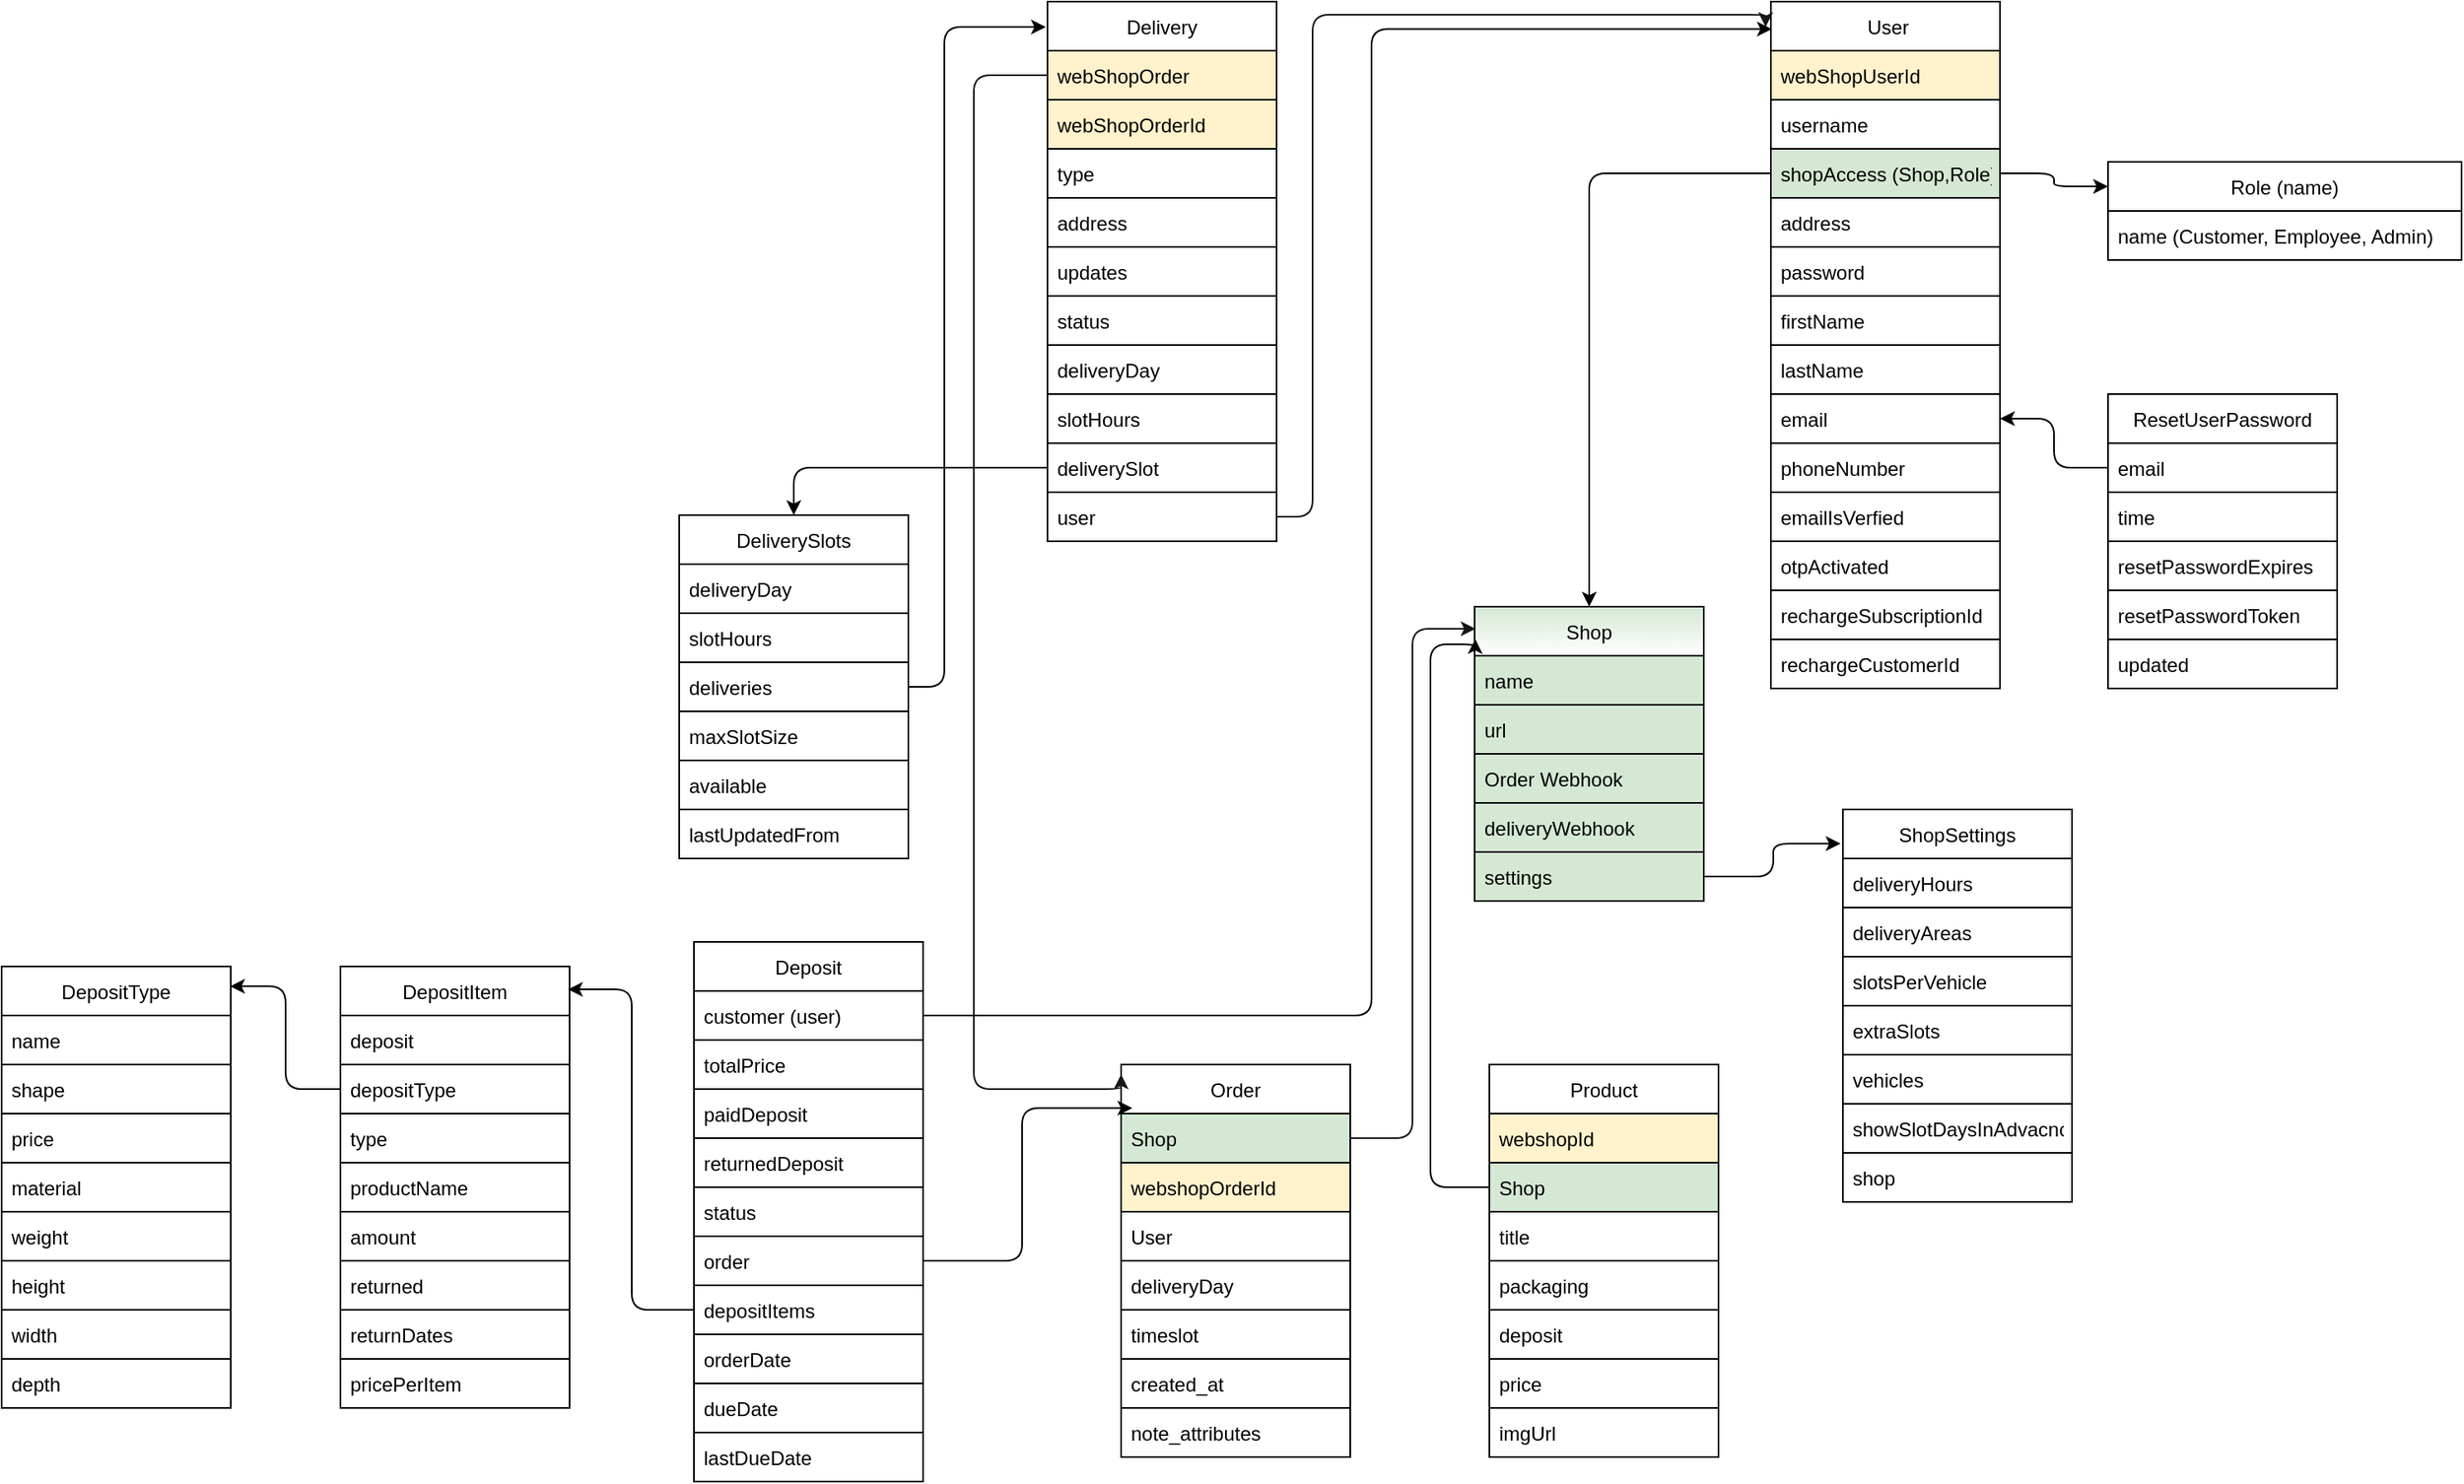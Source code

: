 <mxfile>
    <diagram id="tEI1PMX4xp93_HmAdpo_" name="Database Model">
        <mxGraphModel dx="2584" dy="2170" grid="1" gridSize="9" guides="1" tooltips="1" connect="1" arrows="1" fold="1" page="0" pageScale="1" pageWidth="827" pageHeight="1169" background="#ffffff" math="0" shadow="0">
            <root>
                <mxCell id="0"/>
                <mxCell id="1" parent="0"/>
                <mxCell id="3" value="ShopSettings" style="swimlane;fontStyle=0;childLayout=stackLayout;horizontal=1;startSize=30;horizontalStack=0;resizeParent=1;resizeParentMax=0;resizeLast=0;collapsible=1;marginBottom=0;fontColor=#000000;labelBorderColor=none;labelBackgroundColor=none;strokeColor=#000000;fillColor=default;gradientColor=#ffffff;" parent="1" vertex="1">
                    <mxGeometry x="504" y="324" width="140" height="240" as="geometry"/>
                </mxCell>
                <mxCell id="4" value="deliveryHours" style="text;strokeColor=#000000;fillColor=none;align=left;verticalAlign=middle;spacingLeft=4;spacingRight=4;overflow=hidden;points=[[0,0.5],[1,0.5]];portConstraint=eastwest;rotatable=0;fontColor=#000000;labelBorderColor=none;labelBackgroundColor=none;" parent="3" vertex="1">
                    <mxGeometry y="30" width="140" height="30" as="geometry"/>
                </mxCell>
                <mxCell id="5" value="deliveryAreas" style="text;strokeColor=#000000;fillColor=none;align=left;verticalAlign=middle;spacingLeft=4;spacingRight=4;overflow=hidden;points=[[0,0.5],[1,0.5]];portConstraint=eastwest;rotatable=0;fontColor=#000000;labelBorderColor=none;labelBackgroundColor=none;" parent="3" vertex="1">
                    <mxGeometry y="60" width="140" height="30" as="geometry"/>
                </mxCell>
                <mxCell id="6" value="slotsPerVehicle" style="text;strokeColor=#000000;fillColor=none;align=left;verticalAlign=middle;spacingLeft=4;spacingRight=4;overflow=hidden;points=[[0,0.5],[1,0.5]];portConstraint=eastwest;rotatable=0;fontColor=#000000;labelBorderColor=none;labelBackgroundColor=none;" parent="3" vertex="1">
                    <mxGeometry y="90" width="140" height="30" as="geometry"/>
                </mxCell>
                <mxCell id="7" value="extraSlots" style="text;strokeColor=#000000;fillColor=none;align=left;verticalAlign=middle;spacingLeft=4;spacingRight=4;overflow=hidden;points=[[0,0.5],[1,0.5]];portConstraint=eastwest;rotatable=0;fontColor=#000000;labelBorderColor=none;labelBackgroundColor=none;" parent="3" vertex="1">
                    <mxGeometry y="120" width="140" height="30" as="geometry"/>
                </mxCell>
                <mxCell id="8" value="vehicles" style="text;strokeColor=#000000;fillColor=none;align=left;verticalAlign=middle;spacingLeft=4;spacingRight=4;overflow=hidden;points=[[0,0.5],[1,0.5]];portConstraint=eastwest;rotatable=0;fontColor=#000000;labelBorderColor=none;labelBackgroundColor=none;" parent="3" vertex="1">
                    <mxGeometry y="150" width="140" height="30" as="geometry"/>
                </mxCell>
                <mxCell id="9" value="showSlotDaysInAdvacnce" style="text;strokeColor=#000000;fillColor=none;align=left;verticalAlign=middle;spacingLeft=4;spacingRight=4;overflow=hidden;points=[[0,0.5],[1,0.5]];portConstraint=eastwest;rotatable=0;fontColor=#000000;labelBorderColor=none;labelBackgroundColor=none;" parent="3" vertex="1">
                    <mxGeometry y="180" width="140" height="30" as="geometry"/>
                </mxCell>
                <mxCell id="150" value="shop" style="text;strokeColor=#000000;fillColor=none;align=left;verticalAlign=middle;spacingLeft=4;spacingRight=4;overflow=hidden;points=[[0,0.5],[1,0.5]];portConstraint=eastwest;rotatable=0;fontColor=#000000;labelBorderColor=none;labelBackgroundColor=none;" vertex="1" parent="3">
                    <mxGeometry y="210" width="140" height="30" as="geometry"/>
                </mxCell>
                <mxCell id="10" value=" User" style="swimlane;fontStyle=0;childLayout=stackLayout;horizontal=1;startSize=30;horizontalStack=0;resizeParent=1;resizeParentMax=0;resizeLast=0;collapsible=1;marginBottom=0;fontColor=#000000;labelBorderColor=none;labelBackgroundColor=none;strokeColor=#000000;gradientColor=#ffffff;" parent="1" vertex="1">
                    <mxGeometry x="460" y="-170" width="140" height="420" as="geometry"/>
                </mxCell>
                <mxCell id="11" value="webShopUserId" style="text;strokeColor=#000000;fillColor=#fff2cc;align=left;verticalAlign=middle;spacingLeft=4;spacingRight=4;overflow=hidden;points=[[0,0.5],[1,0.5]];portConstraint=eastwest;rotatable=0;fontColor=#000000;labelBorderColor=none;labelBackgroundColor=none;" parent="10" vertex="1">
                    <mxGeometry y="30" width="140" height="30" as="geometry"/>
                </mxCell>
                <mxCell id="12" value="username" style="text;strokeColor=#000000;fillColor=none;align=left;verticalAlign=middle;spacingLeft=4;spacingRight=4;overflow=hidden;points=[[0,0.5],[1,0.5]];portConstraint=eastwest;rotatable=0;fontColor=#000000;labelBorderColor=none;labelBackgroundColor=none;" parent="10" vertex="1">
                    <mxGeometry y="60" width="140" height="30" as="geometry"/>
                </mxCell>
                <mxCell id="13" value="shopAccess (Shop,Role)" style="text;strokeColor=#000000;fillColor=#d5e8d4;align=left;verticalAlign=middle;spacingLeft=4;spacingRight=4;overflow=hidden;points=[[0,0.5],[1,0.5]];portConstraint=eastwest;rotatable=0;fontColor=#000000;labelBorderColor=none;labelBackgroundColor=none;" parent="10" vertex="1">
                    <mxGeometry y="90" width="140" height="30" as="geometry"/>
                </mxCell>
                <mxCell id="14" value="address" style="text;strokeColor=#000000;fillColor=none;align=left;verticalAlign=middle;spacingLeft=4;spacingRight=4;overflow=hidden;points=[[0,0.5],[1,0.5]];portConstraint=eastwest;rotatable=0;fontColor=#000000;labelBorderColor=none;labelBackgroundColor=none;" parent="10" vertex="1">
                    <mxGeometry y="120" width="140" height="30" as="geometry"/>
                </mxCell>
                <mxCell id="15" value="password" style="text;strokeColor=#000000;fillColor=none;align=left;verticalAlign=middle;spacingLeft=4;spacingRight=4;overflow=hidden;points=[[0,0.5],[1,0.5]];portConstraint=eastwest;rotatable=0;fontColor=#000000;labelBorderColor=none;labelBackgroundColor=none;" parent="10" vertex="1">
                    <mxGeometry y="150" width="140" height="30" as="geometry"/>
                </mxCell>
                <mxCell id="16" value="firstName " style="text;strokeColor=#000000;fillColor=none;align=left;verticalAlign=middle;spacingLeft=4;spacingRight=4;overflow=hidden;points=[[0,0.5],[1,0.5]];portConstraint=eastwest;rotatable=0;fontColor=#000000;labelBorderColor=none;labelBackgroundColor=none;" parent="10" vertex="1">
                    <mxGeometry y="180" width="140" height="30" as="geometry"/>
                </mxCell>
                <mxCell id="17" value="lastName" style="text;strokeColor=#000000;fillColor=none;align=left;verticalAlign=middle;spacingLeft=4;spacingRight=4;overflow=hidden;points=[[0,0.5],[1,0.5]];portConstraint=eastwest;rotatable=0;fontColor=#000000;labelBorderColor=none;labelBackgroundColor=none;" parent="10" vertex="1">
                    <mxGeometry y="210" width="140" height="30" as="geometry"/>
                </mxCell>
                <mxCell id="18" value="email" style="text;strokeColor=#000000;fillColor=none;align=left;verticalAlign=middle;spacingLeft=4;spacingRight=4;overflow=hidden;points=[[0,0.5],[1,0.5]];portConstraint=eastwest;rotatable=0;fontColor=#000000;labelBorderColor=none;labelBackgroundColor=none;" parent="10" vertex="1">
                    <mxGeometry y="240" width="140" height="30" as="geometry"/>
                </mxCell>
                <mxCell id="19" value="phoneNumber" style="text;strokeColor=#000000;fillColor=none;align=left;verticalAlign=middle;spacingLeft=4;spacingRight=4;overflow=hidden;points=[[0,0.5],[1,0.5]];portConstraint=eastwest;rotatable=0;fontColor=#000000;labelBorderColor=none;labelBackgroundColor=none;" parent="10" vertex="1">
                    <mxGeometry y="270" width="140" height="30" as="geometry"/>
                </mxCell>
                <mxCell id="20" value="emailIsVerfied" style="text;strokeColor=#000000;fillColor=none;align=left;verticalAlign=middle;spacingLeft=4;spacingRight=4;overflow=hidden;points=[[0,0.5],[1,0.5]];portConstraint=eastwest;rotatable=0;fontColor=#000000;labelBorderColor=none;labelBackgroundColor=none;" parent="10" vertex="1">
                    <mxGeometry y="300" width="140" height="30" as="geometry"/>
                </mxCell>
                <mxCell id="21" value="otpActivated" style="text;strokeColor=#000000;fillColor=none;align=left;verticalAlign=middle;spacingLeft=4;spacingRight=4;overflow=hidden;points=[[0,0.5],[1,0.5]];portConstraint=eastwest;rotatable=0;fontColor=#000000;labelBorderColor=none;labelBackgroundColor=none;" parent="10" vertex="1">
                    <mxGeometry y="330" width="140" height="30" as="geometry"/>
                </mxCell>
                <mxCell id="22" value="rechargeSubscriptionId" style="text;strokeColor=#000000;fillColor=none;align=left;verticalAlign=middle;spacingLeft=4;spacingRight=4;overflow=hidden;points=[[0,0.5],[1,0.5]];portConstraint=eastwest;rotatable=0;fontColor=#000000;labelBorderColor=none;labelBackgroundColor=none;" parent="10" vertex="1">
                    <mxGeometry y="360" width="140" height="30" as="geometry"/>
                </mxCell>
                <mxCell id="23" value="rechargeCustomerId" style="text;strokeColor=#000000;fillColor=none;align=left;verticalAlign=middle;spacingLeft=4;spacingRight=4;overflow=hidden;points=[[0,0.5],[1,0.5]];portConstraint=eastwest;rotatable=0;fontColor=#000000;labelBorderColor=none;labelBackgroundColor=none;" parent="10" vertex="1">
                    <mxGeometry y="390" width="140" height="30" as="geometry"/>
                </mxCell>
                <mxCell id="24" value="Shop" style="swimlane;fontStyle=0;childLayout=stackLayout;horizontal=1;startSize=30;horizontalStack=0;resizeParent=1;resizeParentMax=0;resizeLast=0;collapsible=1;marginBottom=0;fillColor=#d5e8d4;strokeColor=#000000;fontColor=#000000;labelBorderColor=none;labelBackgroundColor=none;gradientColor=#ffffff;" parent="1" vertex="1">
                    <mxGeometry x="279" y="200" width="140" height="180" as="geometry"/>
                </mxCell>
                <mxCell id="26" value="name" style="text;strokeColor=#000000;fillColor=#d5e8d4;align=left;verticalAlign=middle;spacingLeft=4;spacingRight=4;overflow=hidden;points=[[0,0.5],[1,0.5]];portConstraint=eastwest;rotatable=0;fontColor=#000000;labelBorderColor=none;labelBackgroundColor=none;" parent="24" vertex="1">
                    <mxGeometry y="30" width="140" height="30" as="geometry"/>
                </mxCell>
                <mxCell id="27" value="url" style="text;strokeColor=#000000;fillColor=#d5e8d4;align=left;verticalAlign=middle;spacingLeft=4;spacingRight=4;overflow=hidden;points=[[0,0.5],[1,0.5]];portConstraint=eastwest;rotatable=0;fontColor=#000000;labelBorderColor=none;labelBackgroundColor=none;" parent="24" vertex="1">
                    <mxGeometry y="60" width="140" height="30" as="geometry"/>
                </mxCell>
                <mxCell id="28" value="Order Webhook" style="text;strokeColor=#000000;fillColor=#d5e8d4;align=left;verticalAlign=middle;spacingLeft=4;spacingRight=4;overflow=hidden;points=[[0,0.5],[1,0.5]];portConstraint=eastwest;rotatable=0;fontColor=#000000;labelBorderColor=none;labelBackgroundColor=none;" parent="24" vertex="1">
                    <mxGeometry y="90" width="140" height="30" as="geometry"/>
                </mxCell>
                <mxCell id="29" value="deliveryWebhook" style="text;strokeColor=#000000;fillColor=#d5e8d4;align=left;verticalAlign=middle;spacingLeft=4;spacingRight=4;overflow=hidden;points=[[0,0.5],[1,0.5]];portConstraint=eastwest;rotatable=0;fontColor=#000000;labelBorderColor=none;labelBackgroundColor=none;" parent="24" vertex="1">
                    <mxGeometry y="120" width="140" height="30" as="geometry"/>
                </mxCell>
                <mxCell id="30" value="settings" style="text;strokeColor=#000000;fillColor=#d5e8d4;align=left;verticalAlign=middle;spacingLeft=4;spacingRight=4;overflow=hidden;points=[[0,0.5],[1,0.5]];portConstraint=eastwest;rotatable=0;fontColor=#000000;labelBorderColor=none;labelBackgroundColor=none;" parent="24" vertex="1">
                    <mxGeometry y="150" width="140" height="30" as="geometry"/>
                </mxCell>
                <mxCell id="34" value="Role (name)" style="swimlane;fontStyle=0;childLayout=stackLayout;horizontal=1;startSize=30;horizontalStack=0;resizeParent=1;resizeParentMax=0;resizeLast=0;collapsible=1;marginBottom=0;fontColor=#000000;labelBorderColor=none;labelBackgroundColor=none;strokeColor=#000000;gradientColor=#ffffff;" parent="1" vertex="1">
                    <mxGeometry x="666" y="-72" width="216" height="60" as="geometry"/>
                </mxCell>
                <mxCell id="35" value="name (Customer, Employee, Admin)" style="text;strokeColor=#000000;fillColor=none;align=left;verticalAlign=middle;spacingLeft=4;spacingRight=4;overflow=hidden;points=[[0,0.5],[1,0.5]];portConstraint=eastwest;rotatable=0;fontColor=#000000;labelBorderColor=none;labelBackgroundColor=none;" parent="34" vertex="1">
                    <mxGeometry y="30" width="216" height="30" as="geometry"/>
                </mxCell>
                <mxCell id="39" value="Order" style="swimlane;fontStyle=0;childLayout=stackLayout;horizontal=1;startSize=30;horizontalStack=0;resizeParent=1;resizeParentMax=0;resizeLast=0;collapsible=1;marginBottom=0;fontColor=#000000;labelBorderColor=none;labelBackgroundColor=none;strokeColor=#000000;fillColor=default;gradientColor=#ffffff;" parent="1" vertex="1">
                    <mxGeometry x="63" y="480" width="140" height="240" as="geometry"/>
                </mxCell>
                <mxCell id="40" value="Shop" style="text;strokeColor=#000000;fillColor=#d5e8d4;align=left;verticalAlign=middle;spacingLeft=4;spacingRight=4;overflow=hidden;points=[[0,0.5],[1,0.5]];portConstraint=eastwest;rotatable=0;fontColor=#000000;labelBorderColor=none;labelBackgroundColor=none;" parent="39" vertex="1">
                    <mxGeometry y="30" width="140" height="30" as="geometry"/>
                </mxCell>
                <mxCell id="41" value="webshopOrderId" style="text;strokeColor=#000000;fillColor=#fff2cc;align=left;verticalAlign=middle;spacingLeft=4;spacingRight=4;overflow=hidden;points=[[0,0.5],[1,0.5]];portConstraint=eastwest;rotatable=0;fontColor=#000000;labelBorderColor=none;labelBackgroundColor=none;" parent="39" vertex="1">
                    <mxGeometry y="60" width="140" height="30" as="geometry"/>
                </mxCell>
                <mxCell id="42" value="User" style="text;strokeColor=#000000;fillColor=none;align=left;verticalAlign=middle;spacingLeft=4;spacingRight=4;overflow=hidden;points=[[0,0.5],[1,0.5]];portConstraint=eastwest;rotatable=0;fontColor=#000000;labelBorderColor=none;labelBackgroundColor=none;" parent="39" vertex="1">
                    <mxGeometry y="90" width="140" height="30" as="geometry"/>
                </mxCell>
                <mxCell id="43" value="deliveryDay" style="text;strokeColor=#000000;fillColor=none;align=left;verticalAlign=middle;spacingLeft=4;spacingRight=4;overflow=hidden;points=[[0,0.5],[1,0.5]];portConstraint=eastwest;rotatable=0;fontColor=#000000;labelBorderColor=none;labelBackgroundColor=none;" parent="39" vertex="1">
                    <mxGeometry y="120" width="140" height="30" as="geometry"/>
                </mxCell>
                <mxCell id="44" value="timeslot" style="text;strokeColor=#000000;fillColor=none;align=left;verticalAlign=middle;spacingLeft=4;spacingRight=4;overflow=hidden;points=[[0,0.5],[1,0.5]];portConstraint=eastwest;rotatable=0;fontColor=#000000;labelBorderColor=none;labelBackgroundColor=none;" parent="39" vertex="1">
                    <mxGeometry y="150" width="140" height="30" as="geometry"/>
                </mxCell>
                <mxCell id="45" value="created_at" style="text;strokeColor=#000000;fillColor=none;align=left;verticalAlign=middle;spacingLeft=4;spacingRight=4;overflow=hidden;points=[[0,0.5],[1,0.5]];portConstraint=eastwest;rotatable=0;fontColor=#000000;labelBorderColor=none;labelBackgroundColor=none;" parent="39" vertex="1">
                    <mxGeometry y="180" width="140" height="30" as="geometry"/>
                </mxCell>
                <mxCell id="46" value="note_attributes" style="text;strokeColor=#000000;fillColor=none;align=left;verticalAlign=middle;spacingLeft=4;spacingRight=4;overflow=hidden;points=[[0,0.5],[1,0.5]];portConstraint=eastwest;rotatable=0;fontColor=#000000;labelBorderColor=none;labelBackgroundColor=none;" parent="39" vertex="1">
                    <mxGeometry y="210" width="140" height="30" as="geometry"/>
                </mxCell>
                <mxCell id="49" value="DeliverySlots" style="swimlane;fontStyle=0;childLayout=stackLayout;horizontal=1;startSize=30;horizontalStack=0;resizeParent=1;resizeParentMax=0;resizeLast=0;collapsible=1;marginBottom=0;fontColor=#000000;labelBorderColor=none;labelBackgroundColor=none;strokeColor=#000000;fillColor=default;gradientColor=#ffffff;" parent="1" vertex="1">
                    <mxGeometry x="-207" y="144" width="140" height="210" as="geometry"/>
                </mxCell>
                <mxCell id="50" value="deliveryDay" style="text;strokeColor=#000000;fillColor=none;align=left;verticalAlign=middle;spacingLeft=4;spacingRight=4;overflow=hidden;points=[[0,0.5],[1,0.5]];portConstraint=eastwest;rotatable=0;fontColor=#000000;labelBorderColor=none;labelBackgroundColor=none;" parent="49" vertex="1">
                    <mxGeometry y="30" width="140" height="30" as="geometry"/>
                </mxCell>
                <mxCell id="51" value="slotHours" style="text;strokeColor=#000000;fillColor=none;align=left;verticalAlign=middle;spacingLeft=4;spacingRight=4;overflow=hidden;points=[[0,0.5],[1,0.5]];portConstraint=eastwest;rotatable=0;fontColor=#000000;labelBorderColor=none;labelBackgroundColor=none;" parent="49" vertex="1">
                    <mxGeometry y="60" width="140" height="30" as="geometry"/>
                </mxCell>
                <mxCell id="52" value="deliveries" style="text;strokeColor=#000000;fillColor=none;align=left;verticalAlign=middle;spacingLeft=4;spacingRight=4;overflow=hidden;points=[[0,0.5],[1,0.5]];portConstraint=eastwest;rotatable=0;fontColor=#000000;labelBorderColor=none;labelBackgroundColor=none;" parent="49" vertex="1">
                    <mxGeometry y="90" width="140" height="30" as="geometry"/>
                </mxCell>
                <mxCell id="53" value="maxSlotSize" style="text;strokeColor=#000000;fillColor=none;align=left;verticalAlign=middle;spacingLeft=4;spacingRight=4;overflow=hidden;points=[[0,0.5],[1,0.5]];portConstraint=eastwest;rotatable=0;fontColor=#000000;labelBorderColor=none;labelBackgroundColor=none;" parent="49" vertex="1">
                    <mxGeometry y="120" width="140" height="30" as="geometry"/>
                </mxCell>
                <mxCell id="54" value="available" style="text;strokeColor=#000000;fillColor=none;align=left;verticalAlign=middle;spacingLeft=4;spacingRight=4;overflow=hidden;points=[[0,0.5],[1,0.5]];portConstraint=eastwest;rotatable=0;fontColor=#000000;labelBorderColor=none;labelBackgroundColor=none;" parent="49" vertex="1">
                    <mxGeometry y="150" width="140" height="30" as="geometry"/>
                </mxCell>
                <mxCell id="55" value="lastUpdatedFrom" style="text;strokeColor=#000000;fillColor=none;align=left;verticalAlign=middle;spacingLeft=4;spacingRight=4;overflow=hidden;points=[[0,0.5],[1,0.5]];portConstraint=eastwest;rotatable=0;fontColor=#000000;labelBorderColor=none;labelBackgroundColor=none;" parent="49" vertex="1">
                    <mxGeometry y="180" width="140" height="30" as="geometry"/>
                </mxCell>
                <mxCell id="58" value="Product" style="swimlane;fontStyle=0;childLayout=stackLayout;horizontal=1;startSize=30;horizontalStack=0;resizeParent=1;resizeParentMax=0;resizeLast=0;collapsible=1;marginBottom=0;fontColor=#000000;labelBorderColor=none;labelBackgroundColor=none;strokeColor=#000000;fillColor=default;gradientColor=#ffffff;" parent="1" vertex="1">
                    <mxGeometry x="288" y="480" width="140" height="240" as="geometry"/>
                </mxCell>
                <mxCell id="137" value="webshopId" style="text;strokeColor=#000000;fillColor=#fff2cc;align=left;verticalAlign=middle;spacingLeft=4;spacingRight=4;overflow=hidden;points=[[0,0.5],[1,0.5]];portConstraint=eastwest;rotatable=0;fontColor=#000000;labelBorderColor=none;labelBackgroundColor=none;" vertex="1" parent="58">
                    <mxGeometry y="30" width="140" height="30" as="geometry"/>
                </mxCell>
                <mxCell id="139" value="Shop" style="text;strokeColor=#000000;fillColor=#d5e8d4;align=left;verticalAlign=middle;spacingLeft=4;spacingRight=4;overflow=hidden;points=[[0,0.5],[1,0.5]];portConstraint=eastwest;rotatable=0;fontColor=#000000;labelBorderColor=none;labelBackgroundColor=none;" vertex="1" parent="58">
                    <mxGeometry y="60" width="140" height="30" as="geometry"/>
                </mxCell>
                <mxCell id="60" value="title" style="text;strokeColor=#000000;fillColor=none;align=left;verticalAlign=middle;spacingLeft=4;spacingRight=4;overflow=hidden;points=[[0,0.5],[1,0.5]];portConstraint=eastwest;rotatable=0;fontColor=#000000;labelBorderColor=none;labelBackgroundColor=none;" parent="58" vertex="1">
                    <mxGeometry y="90" width="140" height="30" as="geometry"/>
                </mxCell>
                <mxCell id="61" value="packaging" style="text;strokeColor=#000000;fillColor=none;align=left;verticalAlign=middle;spacingLeft=4;spacingRight=4;overflow=hidden;points=[[0,0.5],[1,0.5]];portConstraint=eastwest;rotatable=0;fontColor=#000000;labelBorderColor=none;labelBackgroundColor=none;" parent="58" vertex="1">
                    <mxGeometry y="120" width="140" height="30" as="geometry"/>
                </mxCell>
                <mxCell id="62" value="deposit" style="text;strokeColor=#000000;fillColor=none;align=left;verticalAlign=middle;spacingLeft=4;spacingRight=4;overflow=hidden;points=[[0,0.5],[1,0.5]];portConstraint=eastwest;rotatable=0;fontColor=#000000;labelBorderColor=none;labelBackgroundColor=none;" parent="58" vertex="1">
                    <mxGeometry y="150" width="140" height="30" as="geometry"/>
                </mxCell>
                <mxCell id="63" value="price" style="text;strokeColor=#000000;fillColor=none;align=left;verticalAlign=middle;spacingLeft=4;spacingRight=4;overflow=hidden;points=[[0,0.5],[1,0.5]];portConstraint=eastwest;rotatable=0;fontColor=#000000;labelBorderColor=none;labelBackgroundColor=none;" parent="58" vertex="1">
                    <mxGeometry y="180" width="140" height="30" as="geometry"/>
                </mxCell>
                <mxCell id="64" value="imgUrl" style="text;strokeColor=#000000;fillColor=none;align=left;verticalAlign=middle;spacingLeft=4;spacingRight=4;overflow=hidden;points=[[0,0.5],[1,0.5]];portConstraint=eastwest;rotatable=0;fontColor=#000000;labelBorderColor=none;labelBackgroundColor=none;" parent="58" vertex="1">
                    <mxGeometry y="210" width="140" height="30" as="geometry"/>
                </mxCell>
                <mxCell id="66" value="Delivery" style="swimlane;fontStyle=0;childLayout=stackLayout;horizontal=1;startSize=30;horizontalStack=0;resizeParent=1;resizeParentMax=0;resizeLast=0;collapsible=1;marginBottom=0;fontColor=#000000;labelBorderColor=none;labelBackgroundColor=none;strokeColor=#000000;fillColor=default;swimlaneFillColor=none;gradientColor=#ffffff;" parent="1" vertex="1">
                    <mxGeometry x="18" y="-170" width="140" height="330" as="geometry"/>
                </mxCell>
                <mxCell id="67" value="webShopOrder" style="text;strokeColor=#000000;fillColor=#fff2cc;align=left;verticalAlign=middle;spacingLeft=4;spacingRight=4;overflow=hidden;points=[[0,0.5],[1,0.5]];portConstraint=eastwest;rotatable=0;fontColor=#000000;labelBorderColor=none;labelBackgroundColor=none;" parent="66" vertex="1">
                    <mxGeometry y="30" width="140" height="30" as="geometry"/>
                </mxCell>
                <mxCell id="68" value="webShopOrderId" style="text;strokeColor=#000000;fillColor=#fff2cc;align=left;verticalAlign=middle;spacingLeft=4;spacingRight=4;overflow=hidden;points=[[0,0.5],[1,0.5]];portConstraint=eastwest;rotatable=0;fontColor=#000000;labelBorderColor=none;labelBackgroundColor=none;" parent="66" vertex="1">
                    <mxGeometry y="60" width="140" height="30" as="geometry"/>
                </mxCell>
                <mxCell id="69" value="type" style="text;strokeColor=#000000;fillColor=none;align=left;verticalAlign=middle;spacingLeft=4;spacingRight=4;overflow=hidden;points=[[0,0.5],[1,0.5]];portConstraint=eastwest;rotatable=0;fontColor=#000000;labelBorderColor=none;labelBackgroundColor=none;" parent="66" vertex="1">
                    <mxGeometry y="90" width="140" height="30" as="geometry"/>
                </mxCell>
                <mxCell id="70" value="address" style="text;strokeColor=#000000;fillColor=none;align=left;verticalAlign=middle;spacingLeft=4;spacingRight=4;overflow=hidden;points=[[0,0.5],[1,0.5]];portConstraint=eastwest;rotatable=0;fontColor=#000000;labelBorderColor=none;labelBackgroundColor=none;" parent="66" vertex="1">
                    <mxGeometry y="120" width="140" height="30" as="geometry"/>
                </mxCell>
                <mxCell id="71" value="updates" style="text;strokeColor=#000000;fillColor=none;align=left;verticalAlign=middle;spacingLeft=4;spacingRight=4;overflow=hidden;points=[[0,0.5],[1,0.5]];portConstraint=eastwest;rotatable=0;fontColor=#000000;labelBorderColor=none;labelBackgroundColor=none;" parent="66" vertex="1">
                    <mxGeometry y="150" width="140" height="30" as="geometry"/>
                </mxCell>
                <mxCell id="72" value="status" style="text;strokeColor=#000000;fillColor=none;align=left;verticalAlign=middle;spacingLeft=4;spacingRight=4;overflow=hidden;points=[[0,0.5],[1,0.5]];portConstraint=eastwest;rotatable=0;fontColor=#000000;labelBorderColor=none;labelBackgroundColor=none;" parent="66" vertex="1">
                    <mxGeometry y="180" width="140" height="30" as="geometry"/>
                </mxCell>
                <mxCell id="73" value="deliveryDay" style="text;strokeColor=#000000;fillColor=none;align=left;verticalAlign=middle;spacingLeft=4;spacingRight=4;overflow=hidden;points=[[0,0.5],[1,0.5]];portConstraint=eastwest;rotatable=0;fontColor=#000000;labelBorderColor=none;labelBackgroundColor=none;" parent="66" vertex="1">
                    <mxGeometry y="210" width="140" height="30" as="geometry"/>
                </mxCell>
                <mxCell id="74" value="slotHours" style="text;strokeColor=#000000;fillColor=none;align=left;verticalAlign=middle;spacingLeft=4;spacingRight=4;overflow=hidden;points=[[0,0.5],[1,0.5]];portConstraint=eastwest;rotatable=0;fontColor=#000000;labelBorderColor=none;labelBackgroundColor=none;" parent="66" vertex="1">
                    <mxGeometry y="240" width="140" height="30" as="geometry"/>
                </mxCell>
                <mxCell id="76" value="deliverySlot" style="text;strokeColor=#000000;fillColor=none;align=left;verticalAlign=middle;spacingLeft=4;spacingRight=4;overflow=hidden;points=[[0,0.5],[1,0.5]];portConstraint=eastwest;rotatable=0;fontColor=#000000;labelBorderColor=none;labelBackgroundColor=none;" parent="66" vertex="1">
                    <mxGeometry y="270" width="140" height="30" as="geometry"/>
                </mxCell>
                <mxCell id="79" value="user" style="text;strokeColor=#000000;fillColor=none;align=left;verticalAlign=middle;spacingLeft=4;spacingRight=4;overflow=hidden;points=[[0,0.5],[1,0.5]];portConstraint=eastwest;rotatable=0;fontColor=#000000;labelBorderColor=none;labelBackgroundColor=none;" parent="66" vertex="1">
                    <mxGeometry y="300" width="140" height="30" as="geometry"/>
                </mxCell>
                <mxCell id="85" style="edgeStyle=orthogonalEdgeStyle;html=1;entryX=0.004;entryY=0.075;entryDx=0;entryDy=0;entryPerimeter=0;strokeColor=#171717;" parent="1" source="40" target="24" edge="1">
                    <mxGeometry relative="1" as="geometry"/>
                </mxCell>
                <mxCell id="89" style="edgeStyle=orthogonalEdgeStyle;html=1;strokeColor=#171717;" parent="1" source="67" edge="1">
                    <mxGeometry relative="1" as="geometry">
                        <mxPoint x="63" y="486" as="targetPoint"/>
                        <Array as="points">
                            <mxPoint x="-27" y="-125"/>
                            <mxPoint x="-27" y="495"/>
                            <mxPoint x="63" y="495"/>
                        </Array>
                    </mxGeometry>
                </mxCell>
                <mxCell id="93" style="edgeStyle=orthogonalEdgeStyle;html=1;entryX=-0.023;entryY=0.037;entryDx=0;entryDy=0;entryPerimeter=0;strokeColor=#171717;" parent="1" source="79" target="10" edge="1">
                    <mxGeometry relative="1" as="geometry">
                        <Array as="points">
                            <mxPoint x="180" y="145"/>
                            <mxPoint x="180" y="-162"/>
                            <mxPoint x="457" y="-162"/>
                        </Array>
                    </mxGeometry>
                </mxCell>
                <mxCell id="97" value="Deposit" style="swimlane;fontStyle=0;childLayout=stackLayout;horizontal=1;startSize=30;horizontalStack=0;resizeParent=1;resizeParentMax=0;resizeLast=0;collapsible=1;marginBottom=0;fontColor=#000000;labelBorderColor=none;labelBackgroundColor=none;strokeColor=#000000;fillColor=default;gradientColor=#ffffff;" vertex="1" parent="1">
                    <mxGeometry x="-198" y="405" width="140" height="330" as="geometry"/>
                </mxCell>
                <mxCell id="98" value="customer (user)" style="text;strokeColor=#000000;fillColor=none;align=left;verticalAlign=middle;spacingLeft=4;spacingRight=4;overflow=hidden;points=[[0,0.5],[1,0.5]];portConstraint=eastwest;rotatable=0;fontColor=#000000;labelBorderColor=none;labelBackgroundColor=none;" vertex="1" parent="97">
                    <mxGeometry y="30" width="140" height="30" as="geometry"/>
                </mxCell>
                <mxCell id="99" value="totalPrice" style="text;strokeColor=#000000;fillColor=none;align=left;verticalAlign=middle;spacingLeft=4;spacingRight=4;overflow=hidden;points=[[0,0.5],[1,0.5]];portConstraint=eastwest;rotatable=0;fontColor=#000000;labelBorderColor=none;labelBackgroundColor=none;" vertex="1" parent="97">
                    <mxGeometry y="60" width="140" height="30" as="geometry"/>
                </mxCell>
                <mxCell id="100" value="paidDeposit" style="text;strokeColor=#000000;fillColor=none;align=left;verticalAlign=middle;spacingLeft=4;spacingRight=4;overflow=hidden;points=[[0,0.5],[1,0.5]];portConstraint=eastwest;rotatable=0;fontColor=#000000;labelBorderColor=none;labelBackgroundColor=none;" vertex="1" parent="97">
                    <mxGeometry y="90" width="140" height="30" as="geometry"/>
                </mxCell>
                <mxCell id="101" value="returnedDeposit" style="text;strokeColor=#000000;fillColor=none;align=left;verticalAlign=middle;spacingLeft=4;spacingRight=4;overflow=hidden;points=[[0,0.5],[1,0.5]];portConstraint=eastwest;rotatable=0;fontColor=#000000;labelBorderColor=none;labelBackgroundColor=none;" vertex="1" parent="97">
                    <mxGeometry y="120" width="140" height="30" as="geometry"/>
                </mxCell>
                <mxCell id="102" value="status" style="text;strokeColor=#000000;fillColor=none;align=left;verticalAlign=middle;spacingLeft=4;spacingRight=4;overflow=hidden;points=[[0,0.5],[1,0.5]];portConstraint=eastwest;rotatable=0;fontColor=#000000;labelBorderColor=none;labelBackgroundColor=none;" vertex="1" parent="97">
                    <mxGeometry y="150" width="140" height="30" as="geometry"/>
                </mxCell>
                <mxCell id="103" value="order" style="text;strokeColor=#000000;fillColor=none;align=left;verticalAlign=middle;spacingLeft=4;spacingRight=4;overflow=hidden;points=[[0,0.5],[1,0.5]];portConstraint=eastwest;rotatable=0;fontColor=#000000;labelBorderColor=none;labelBackgroundColor=none;" vertex="1" parent="97">
                    <mxGeometry y="180" width="140" height="30" as="geometry"/>
                </mxCell>
                <mxCell id="104" value="depositItems" style="text;strokeColor=#000000;fillColor=none;align=left;verticalAlign=middle;spacingLeft=4;spacingRight=4;overflow=hidden;points=[[0,0.5],[1,0.5]];portConstraint=eastwest;rotatable=0;fontColor=#000000;labelBorderColor=none;labelBackgroundColor=none;" vertex="1" parent="97">
                    <mxGeometry y="210" width="140" height="30" as="geometry"/>
                </mxCell>
                <mxCell id="105" value="orderDate" style="text;strokeColor=#000000;fillColor=none;align=left;verticalAlign=middle;spacingLeft=4;spacingRight=4;overflow=hidden;points=[[0,0.5],[1,0.5]];portConstraint=eastwest;rotatable=0;fontColor=#000000;labelBorderColor=none;labelBackgroundColor=none;" vertex="1" parent="97">
                    <mxGeometry y="240" width="140" height="30" as="geometry"/>
                </mxCell>
                <mxCell id="106" value="dueDate" style="text;strokeColor=#000000;fillColor=none;align=left;verticalAlign=middle;spacingLeft=4;spacingRight=4;overflow=hidden;points=[[0,0.5],[1,0.5]];portConstraint=eastwest;rotatable=0;fontColor=#000000;labelBorderColor=none;labelBackgroundColor=none;" vertex="1" parent="97">
                    <mxGeometry y="270" width="140" height="30" as="geometry"/>
                </mxCell>
                <mxCell id="107" value="lastDueDate" style="text;strokeColor=#000000;fillColor=none;align=left;verticalAlign=middle;spacingLeft=4;spacingRight=4;overflow=hidden;points=[[0,0.5],[1,0.5]];portConstraint=eastwest;rotatable=0;fontColor=#000000;labelBorderColor=none;labelBackgroundColor=none;" vertex="1" parent="97">
                    <mxGeometry y="300" width="140" height="30" as="geometry"/>
                </mxCell>
                <mxCell id="109" style="edgeStyle=orthogonalEdgeStyle;html=1;entryX=0.049;entryY=0.111;entryDx=0;entryDy=0;entryPerimeter=0;strokeColor=#000000;" edge="1" parent="1" source="103" target="39">
                    <mxGeometry relative="1" as="geometry"/>
                </mxCell>
                <mxCell id="111" style="edgeStyle=orthogonalEdgeStyle;html=1;entryX=0.5;entryY=0;entryDx=0;entryDy=0;strokeColor=#000000;" edge="1" parent="1" source="13" target="24">
                    <mxGeometry relative="1" as="geometry"/>
                </mxCell>
                <mxCell id="113" style="edgeStyle=orthogonalEdgeStyle;html=1;strokeColor=#000000;" edge="1" parent="1" source="76" target="49">
                    <mxGeometry relative="1" as="geometry"/>
                </mxCell>
                <mxCell id="95" style="edgeStyle=orthogonalEdgeStyle;html=1;entryX=-0.007;entryY=0.047;entryDx=0;entryDy=0;exitX=1;exitY=0.5;exitDx=0;exitDy=0;strokeColor=#000000;entryPerimeter=0;" edge="1" parent="1" source="52" target="66">
                    <mxGeometry relative="1" as="geometry">
                        <Array as="points">
                            <mxPoint x="-45" y="249"/>
                            <mxPoint x="-45" y="-154"/>
                        </Array>
                    </mxGeometry>
                </mxCell>
                <mxCell id="114" value="DepositItem" style="swimlane;fontStyle=0;childLayout=stackLayout;horizontal=1;startSize=30;horizontalStack=0;resizeParent=1;resizeParentMax=0;resizeLast=0;collapsible=1;marginBottom=0;fontColor=#000000;labelBorderColor=none;labelBackgroundColor=none;strokeColor=#000000;fillColor=default;gradientColor=#ffffff;" vertex="1" parent="1">
                    <mxGeometry x="-414" y="420" width="140" height="270" as="geometry"/>
                </mxCell>
                <mxCell id="115" value="deposit" style="text;strokeColor=#000000;fillColor=none;align=left;verticalAlign=middle;spacingLeft=4;spacingRight=4;overflow=hidden;points=[[0,0.5],[1,0.5]];portConstraint=eastwest;rotatable=0;fontColor=#000000;labelBorderColor=none;labelBackgroundColor=none;" vertex="1" parent="114">
                    <mxGeometry y="30" width="140" height="30" as="geometry"/>
                </mxCell>
                <mxCell id="116" value="depositType" style="text;strokeColor=#000000;fillColor=none;align=left;verticalAlign=middle;spacingLeft=4;spacingRight=4;overflow=hidden;points=[[0,0.5],[1,0.5]];portConstraint=eastwest;rotatable=0;fontColor=#000000;labelBorderColor=none;labelBackgroundColor=none;" vertex="1" parent="114">
                    <mxGeometry y="60" width="140" height="30" as="geometry"/>
                </mxCell>
                <mxCell id="117" value="type" style="text;strokeColor=#000000;fillColor=none;align=left;verticalAlign=middle;spacingLeft=4;spacingRight=4;overflow=hidden;points=[[0,0.5],[1,0.5]];portConstraint=eastwest;rotatable=0;fontColor=#000000;labelBorderColor=none;labelBackgroundColor=none;" vertex="1" parent="114">
                    <mxGeometry y="90" width="140" height="30" as="geometry"/>
                </mxCell>
                <mxCell id="118" value="productName" style="text;strokeColor=#000000;fillColor=none;align=left;verticalAlign=middle;spacingLeft=4;spacingRight=4;overflow=hidden;points=[[0,0.5],[1,0.5]];portConstraint=eastwest;rotatable=0;fontColor=#000000;labelBorderColor=none;labelBackgroundColor=none;" vertex="1" parent="114">
                    <mxGeometry y="120" width="140" height="30" as="geometry"/>
                </mxCell>
                <mxCell id="119" value="amount" style="text;strokeColor=#000000;fillColor=none;align=left;verticalAlign=middle;spacingLeft=4;spacingRight=4;overflow=hidden;points=[[0,0.5],[1,0.5]];portConstraint=eastwest;rotatable=0;fontColor=#000000;labelBorderColor=none;labelBackgroundColor=none;" vertex="1" parent="114">
                    <mxGeometry y="150" width="140" height="30" as="geometry"/>
                </mxCell>
                <mxCell id="120" value="returned" style="text;strokeColor=#000000;fillColor=none;align=left;verticalAlign=middle;spacingLeft=4;spacingRight=4;overflow=hidden;points=[[0,0.5],[1,0.5]];portConstraint=eastwest;rotatable=0;fontColor=#000000;labelBorderColor=none;labelBackgroundColor=none;" vertex="1" parent="114">
                    <mxGeometry y="180" width="140" height="30" as="geometry"/>
                </mxCell>
                <mxCell id="121" value="returnDates" style="text;strokeColor=#000000;fillColor=none;align=left;verticalAlign=middle;spacingLeft=4;spacingRight=4;overflow=hidden;points=[[0,0.5],[1,0.5]];portConstraint=eastwest;rotatable=0;fontColor=#000000;labelBorderColor=none;labelBackgroundColor=none;" vertex="1" parent="114">
                    <mxGeometry y="210" width="140" height="30" as="geometry"/>
                </mxCell>
                <mxCell id="122" value="pricePerItem" style="text;strokeColor=#000000;fillColor=none;align=left;verticalAlign=middle;spacingLeft=4;spacingRight=4;overflow=hidden;points=[[0,0.5],[1,0.5]];portConstraint=eastwest;rotatable=0;fontColor=#000000;labelBorderColor=none;labelBackgroundColor=none;" vertex="1" parent="114">
                    <mxGeometry y="240" width="140" height="30" as="geometry"/>
                </mxCell>
                <mxCell id="125" style="edgeStyle=orthogonalEdgeStyle;html=1;entryX=0.993;entryY=0.052;entryDx=0;entryDy=0;entryPerimeter=0;strokeColor=#000000;" edge="1" parent="1" source="104" target="114">
                    <mxGeometry relative="1" as="geometry"/>
                </mxCell>
                <mxCell id="126" value="DepositType" style="swimlane;fontStyle=0;childLayout=stackLayout;horizontal=1;startSize=30;horizontalStack=0;resizeParent=1;resizeParentMax=0;resizeLast=0;collapsible=1;marginBottom=0;fontColor=#000000;labelBorderColor=none;labelBackgroundColor=none;strokeColor=#000000;fillColor=default;gradientColor=#ffffff;" vertex="1" parent="1">
                    <mxGeometry x="-621" y="420" width="140" height="270" as="geometry"/>
                </mxCell>
                <mxCell id="127" value="name" style="text;strokeColor=#000000;fillColor=none;align=left;verticalAlign=middle;spacingLeft=4;spacingRight=4;overflow=hidden;points=[[0,0.5],[1,0.5]];portConstraint=eastwest;rotatable=0;fontColor=#000000;labelBorderColor=none;labelBackgroundColor=none;" vertex="1" parent="126">
                    <mxGeometry y="30" width="140" height="30" as="geometry"/>
                </mxCell>
                <mxCell id="128" value="shape" style="text;strokeColor=#000000;fillColor=none;align=left;verticalAlign=middle;spacingLeft=4;spacingRight=4;overflow=hidden;points=[[0,0.5],[1,0.5]];portConstraint=eastwest;rotatable=0;fontColor=#000000;labelBorderColor=none;labelBackgroundColor=none;" vertex="1" parent="126">
                    <mxGeometry y="60" width="140" height="30" as="geometry"/>
                </mxCell>
                <mxCell id="129" value="price" style="text;strokeColor=#000000;fillColor=none;align=left;verticalAlign=middle;spacingLeft=4;spacingRight=4;overflow=hidden;points=[[0,0.5],[1,0.5]];portConstraint=eastwest;rotatable=0;fontColor=#000000;labelBorderColor=none;labelBackgroundColor=none;" vertex="1" parent="126">
                    <mxGeometry y="90" width="140" height="30" as="geometry"/>
                </mxCell>
                <mxCell id="130" value="material" style="text;strokeColor=#000000;fillColor=none;align=left;verticalAlign=middle;spacingLeft=4;spacingRight=4;overflow=hidden;points=[[0,0.5],[1,0.5]];portConstraint=eastwest;rotatable=0;fontColor=#000000;labelBorderColor=none;labelBackgroundColor=none;" vertex="1" parent="126">
                    <mxGeometry y="120" width="140" height="30" as="geometry"/>
                </mxCell>
                <mxCell id="131" value="weight" style="text;strokeColor=#000000;fillColor=none;align=left;verticalAlign=middle;spacingLeft=4;spacingRight=4;overflow=hidden;points=[[0,0.5],[1,0.5]];portConstraint=eastwest;rotatable=0;fontColor=#000000;labelBorderColor=none;labelBackgroundColor=none;" vertex="1" parent="126">
                    <mxGeometry y="150" width="140" height="30" as="geometry"/>
                </mxCell>
                <mxCell id="132" value="height" style="text;strokeColor=#000000;fillColor=none;align=left;verticalAlign=middle;spacingLeft=4;spacingRight=4;overflow=hidden;points=[[0,0.5],[1,0.5]];portConstraint=eastwest;rotatable=0;fontColor=#000000;labelBorderColor=none;labelBackgroundColor=none;" vertex="1" parent="126">
                    <mxGeometry y="180" width="140" height="30" as="geometry"/>
                </mxCell>
                <mxCell id="133" value="width" style="text;strokeColor=#000000;fillColor=none;align=left;verticalAlign=middle;spacingLeft=4;spacingRight=4;overflow=hidden;points=[[0,0.5],[1,0.5]];portConstraint=eastwest;rotatable=0;fontColor=#000000;labelBorderColor=none;labelBackgroundColor=none;" vertex="1" parent="126">
                    <mxGeometry y="210" width="140" height="30" as="geometry"/>
                </mxCell>
                <mxCell id="134" value="depth" style="text;strokeColor=#000000;fillColor=none;align=left;verticalAlign=middle;spacingLeft=4;spacingRight=4;overflow=hidden;points=[[0,0.5],[1,0.5]];portConstraint=eastwest;rotatable=0;fontColor=#000000;labelBorderColor=none;labelBackgroundColor=none;" vertex="1" parent="126">
                    <mxGeometry y="240" width="140" height="30" as="geometry"/>
                </mxCell>
                <mxCell id="135" style="edgeStyle=orthogonalEdgeStyle;html=1;entryX=0.997;entryY=0.045;entryDx=0;entryDy=0;entryPerimeter=0;strokeColor=#000000;" edge="1" parent="1" source="116" target="126">
                    <mxGeometry relative="1" as="geometry"/>
                </mxCell>
                <mxCell id="140" style="edgeStyle=orthogonalEdgeStyle;html=1;entryX=0.003;entryY=0.11;entryDx=0;entryDy=0;entryPerimeter=0;strokeColor=#000000;" edge="1" parent="1" source="139" target="24">
                    <mxGeometry relative="1" as="geometry">
                        <Array as="points">
                            <mxPoint x="252" y="555"/>
                            <mxPoint x="252" y="223"/>
                        </Array>
                    </mxGeometry>
                </mxCell>
                <mxCell id="141" style="edgeStyle=orthogonalEdgeStyle;html=1;entryX=0.004;entryY=0.04;entryDx=0;entryDy=0;entryPerimeter=0;strokeColor=#000000;" edge="1" parent="1" source="98" target="10">
                    <mxGeometry relative="1" as="geometry">
                        <Array as="points">
                            <mxPoint x="216" y="450"/>
                            <mxPoint x="216" y="-153"/>
                        </Array>
                    </mxGeometry>
                </mxCell>
                <mxCell id="142" value="ResetUserPassword" style="swimlane;fontStyle=0;childLayout=stackLayout;horizontal=1;startSize=30;horizontalStack=0;resizeParent=1;resizeParentMax=0;resizeLast=0;collapsible=1;marginBottom=0;fontColor=#000000;labelBorderColor=none;labelBackgroundColor=none;strokeColor=#000000;gradientColor=#ffffff;" vertex="1" parent="1">
                    <mxGeometry x="666" y="70" width="140" height="180" as="geometry"/>
                </mxCell>
                <mxCell id="143" value="email" style="text;strokeColor=#000000;fillColor=none;align=left;verticalAlign=middle;spacingLeft=4;spacingRight=4;overflow=hidden;points=[[0,0.5],[1,0.5]];portConstraint=eastwest;rotatable=0;fontColor=#000000;labelBorderColor=none;labelBackgroundColor=none;" vertex="1" parent="142">
                    <mxGeometry y="30" width="140" height="30" as="geometry"/>
                </mxCell>
                <mxCell id="144" value="time" style="text;strokeColor=#000000;fillColor=none;align=left;verticalAlign=middle;spacingLeft=4;spacingRight=4;overflow=hidden;points=[[0,0.5],[1,0.5]];portConstraint=eastwest;rotatable=0;fontColor=#000000;labelBorderColor=none;labelBackgroundColor=none;" vertex="1" parent="142">
                    <mxGeometry y="60" width="140" height="30" as="geometry"/>
                </mxCell>
                <mxCell id="145" value="resetPasswordExpires" style="text;strokeColor=#000000;fillColor=none;align=left;verticalAlign=middle;spacingLeft=4;spacingRight=4;overflow=hidden;points=[[0,0.5],[1,0.5]];portConstraint=eastwest;rotatable=0;fontColor=#000000;labelBorderColor=none;labelBackgroundColor=none;" vertex="1" parent="142">
                    <mxGeometry y="90" width="140" height="30" as="geometry"/>
                </mxCell>
                <mxCell id="146" value="resetPasswordToken" style="text;strokeColor=#000000;fillColor=none;align=left;verticalAlign=middle;spacingLeft=4;spacingRight=4;overflow=hidden;points=[[0,0.5],[1,0.5]];portConstraint=eastwest;rotatable=0;fontColor=#000000;labelBorderColor=none;labelBackgroundColor=none;" vertex="1" parent="142">
                    <mxGeometry y="120" width="140" height="30" as="geometry"/>
                </mxCell>
                <mxCell id="147" value="updated" style="text;strokeColor=#000000;fillColor=none;align=left;verticalAlign=middle;spacingLeft=4;spacingRight=4;overflow=hidden;points=[[0,0.5],[1,0.5]];portConstraint=eastwest;rotatable=0;fontColor=#000000;labelBorderColor=none;labelBackgroundColor=none;" vertex="1" parent="142">
                    <mxGeometry y="150" width="140" height="30" as="geometry"/>
                </mxCell>
                <mxCell id="149" style="edgeStyle=orthogonalEdgeStyle;html=1;entryX=-0.01;entryY=0.087;entryDx=0;entryDy=0;entryPerimeter=0;strokeColor=#000000;" edge="1" parent="1" source="30" target="3">
                    <mxGeometry relative="1" as="geometry"/>
                </mxCell>
                <mxCell id="152" style="edgeStyle=orthogonalEdgeStyle;html=1;entryX=0;entryY=0.25;entryDx=0;entryDy=0;strokeColor=#000000;" edge="1" parent="1" source="13" target="34">
                    <mxGeometry relative="1" as="geometry"/>
                </mxCell>
                <mxCell id="155" style="edgeStyle=orthogonalEdgeStyle;html=1;entryX=1;entryY=0.5;entryDx=0;entryDy=0;strokeColor=#000000;" edge="1" parent="1" source="143" target="18">
                    <mxGeometry relative="1" as="geometry"/>
                </mxCell>
            </root>
        </mxGraphModel>
    </diagram>
</mxfile>